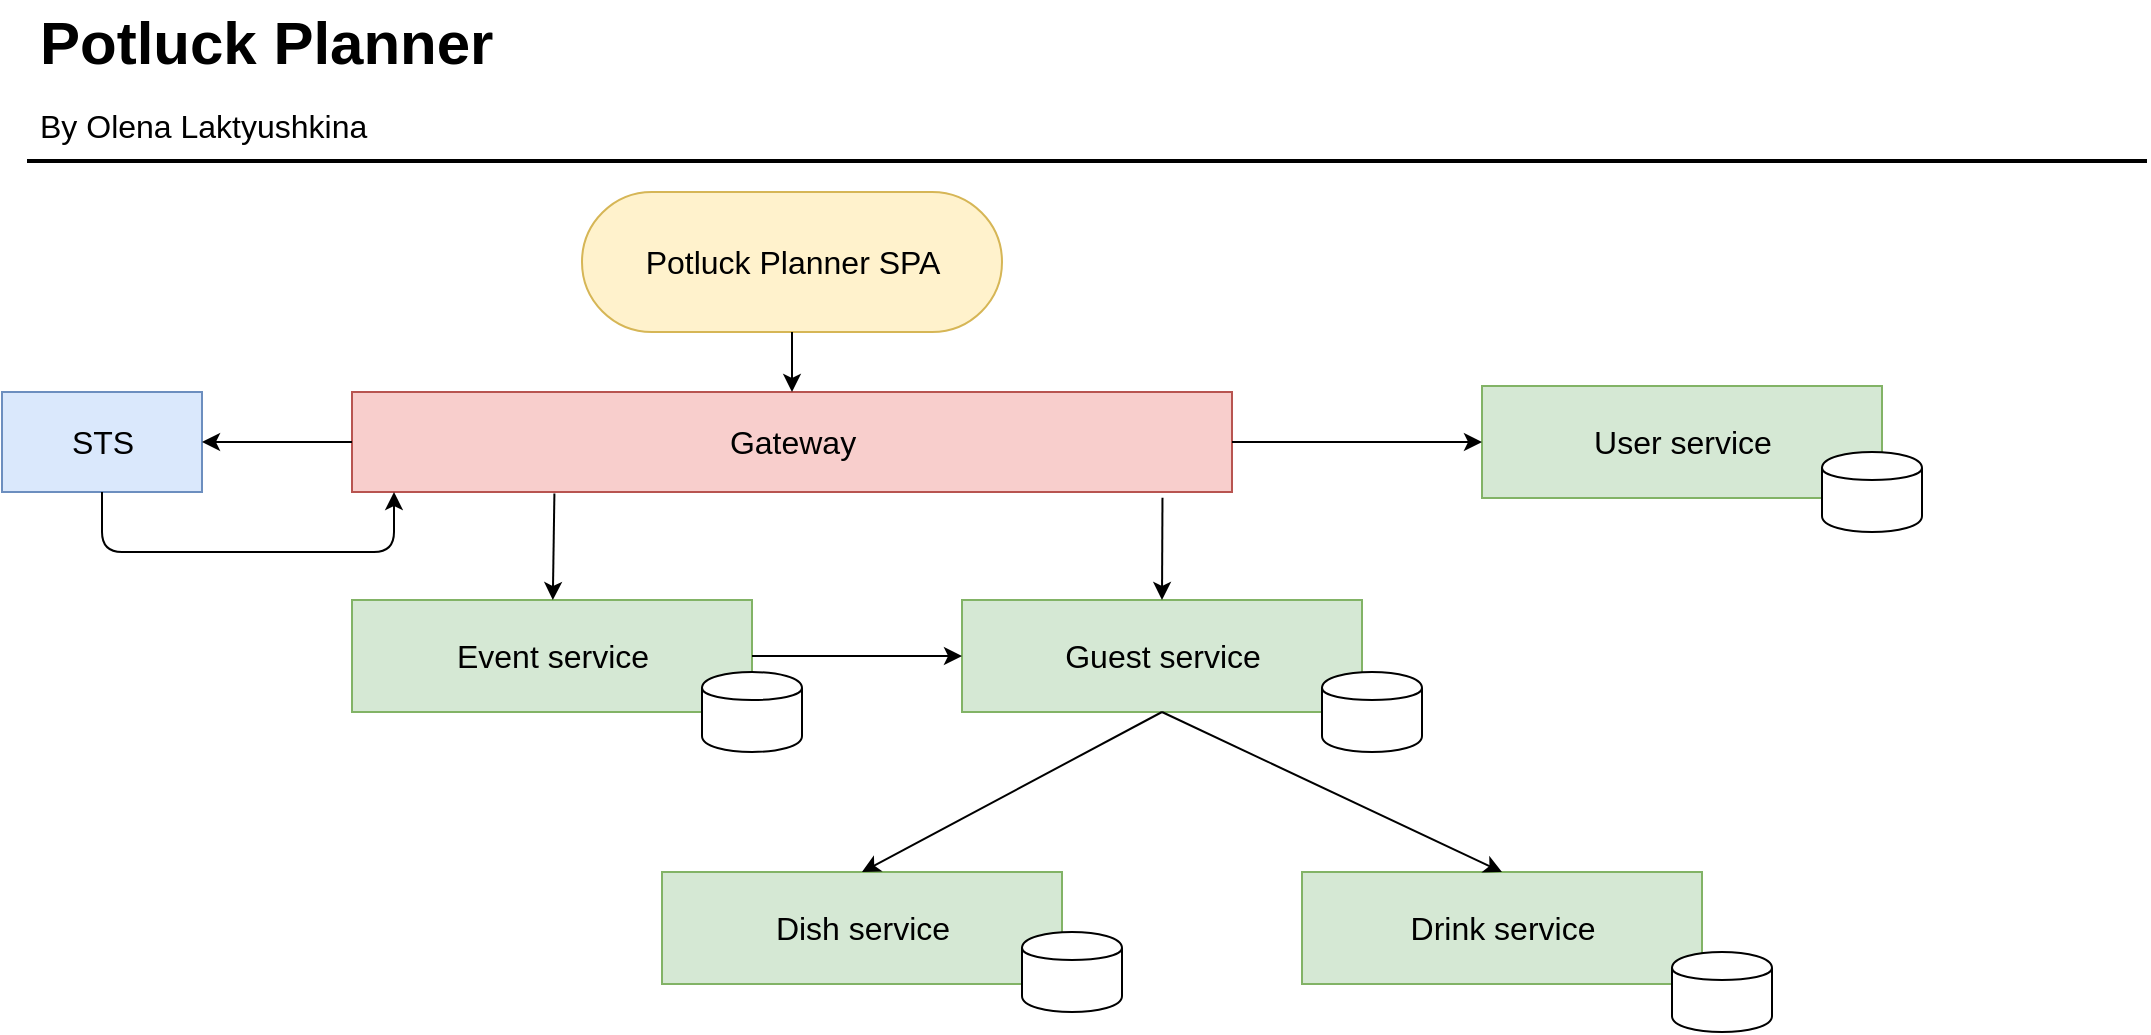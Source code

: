 <mxfile version="14.9.3" type="device"><diagram id="Ht1M8jgEwFfnCIfOTk4-" name="Page-1"><mxGraphModel dx="1630" dy="869" grid="1" gridSize="10" guides="1" tooltips="1" connect="1" arrows="1" fold="1" page="1" pageScale="1" pageWidth="1169" pageHeight="827" math="0" shadow="0"><root><mxCell id="0"/><mxCell id="1" parent="0"/><mxCell id="-QjtrjUzRDEMRZ5MF8oH-47" value="Potluck Planner" style="text;html=1;resizable=0;points=[];autosize=1;align=left;verticalAlign=top;spacingTop=-4;fontSize=30;fontStyle=1" parent="1" vertex="1"><mxGeometry x="56.5" y="64.5" width="240" height="40" as="geometry"/></mxCell><mxCell id="-QjtrjUzRDEMRZ5MF8oH-48" value="By Olena Laktyushkina" style="text;html=1;resizable=0;points=[];autosize=1;align=left;verticalAlign=top;spacingTop=-4;fontSize=16;" parent="1" vertex="1"><mxGeometry x="56.5" y="114.5" width="180" height="20" as="geometry"/></mxCell><mxCell id="SCVMTBWpLvtzJIhz15lM-1" value="" style="line;strokeWidth=2;html=1;fontSize=14;" parent="1" vertex="1"><mxGeometry x="52.5" y="139.5" width="1060" height="10" as="geometry"/></mxCell><mxCell id="s5pymNV128bV8p2pJqcm-1" value="Event service" style="html=1;dashed=0;whitespace=wrap;fillColor=#d5e8d4;strokeColor=#82b366;fontSize=16;" vertex="1" parent="1"><mxGeometry x="215" y="364" width="200" height="56" as="geometry"/></mxCell><mxCell id="s5pymNV128bV8p2pJqcm-2" value="Gateway" style="html=1;dashed=0;whitespace=wrap;fontSize=16;fillColor=#f8cecc;strokeColor=#b85450;" vertex="1" parent="1"><mxGeometry x="215" y="260" width="440" height="50" as="geometry"/></mxCell><mxCell id="s5pymNV128bV8p2pJqcm-3" value="STS" style="html=1;dashed=0;whitespace=wrap;fontSize=16;fillColor=#dae8fc;strokeColor=#6c8ebf;" vertex="1" parent="1"><mxGeometry x="40" y="260" width="100" height="50" as="geometry"/></mxCell><mxCell id="s5pymNV128bV8p2pJqcm-4" value="Potluck Planner SPA" style="html=1;dashed=0;whitespace=wrap;shape=mxgraph.dfd.start;fontSize=16;fillColor=#fff2cc;strokeColor=#d6b656;" vertex="1" parent="1"><mxGeometry x="330" y="160" width="210" height="70" as="geometry"/></mxCell><mxCell id="s5pymNV128bV8p2pJqcm-5" value="User service" style="html=1;dashed=0;whitespace=wrap;fillColor=#d5e8d4;strokeColor=#82b366;fontSize=16;" vertex="1" parent="1"><mxGeometry x="780" y="257" width="200" height="56" as="geometry"/></mxCell><mxCell id="s5pymNV128bV8p2pJqcm-6" value="Guest service" style="html=1;dashed=0;whitespace=wrap;fillColor=#d5e8d4;strokeColor=#82b366;fontSize=16;" vertex="1" parent="1"><mxGeometry x="520" y="364" width="200" height="56" as="geometry"/></mxCell><mxCell id="s5pymNV128bV8p2pJqcm-7" value="Drink service" style="html=1;dashed=0;whitespace=wrap;fillColor=#d5e8d4;strokeColor=#82b366;fontSize=16;" vertex="1" parent="1"><mxGeometry x="690" y="500" width="200" height="56" as="geometry"/></mxCell><mxCell id="s5pymNV128bV8p2pJqcm-8" value="Dish service" style="html=1;dashed=0;whitespace=wrap;fillColor=#d5e8d4;strokeColor=#82b366;fontSize=16;" vertex="1" parent="1"><mxGeometry x="370" y="500" width="200" height="56" as="geometry"/></mxCell><mxCell id="s5pymNV128bV8p2pJqcm-9" value="" style="endArrow=classic;html=1;fontSize=16;exitX=0.5;exitY=0.5;exitDx=0;exitDy=35;exitPerimeter=0;entryX=0.5;entryY=0;entryDx=0;entryDy=0;" edge="1" parent="1" source="s5pymNV128bV8p2pJqcm-4" target="s5pymNV128bV8p2pJqcm-2"><mxGeometry width="50" height="50" relative="1" as="geometry"><mxPoint x="620" y="420" as="sourcePoint"/><mxPoint x="670" y="370" as="targetPoint"/></mxGeometry></mxCell><mxCell id="s5pymNV128bV8p2pJqcm-10" value="" style="endArrow=classic;html=1;fontSize=16;exitX=0;exitY=0.5;exitDx=0;exitDy=0;entryX=1;entryY=0.5;entryDx=0;entryDy=0;" edge="1" parent="1" source="s5pymNV128bV8p2pJqcm-2" target="s5pymNV128bV8p2pJqcm-3"><mxGeometry width="50" height="50" relative="1" as="geometry"><mxPoint x="130" y="510" as="sourcePoint"/><mxPoint x="150" y="285" as="targetPoint"/></mxGeometry></mxCell><mxCell id="s5pymNV128bV8p2pJqcm-11" value="" style="endArrow=classic;html=1;fontSize=16;exitX=0.5;exitY=1;exitDx=0;exitDy=0;" edge="1" parent="1" source="s5pymNV128bV8p2pJqcm-3"><mxGeometry width="50" height="50" relative="1" as="geometry"><mxPoint x="130" y="700" as="sourcePoint"/><mxPoint x="236" y="310" as="targetPoint"/><Array as="points"><mxPoint x="90" y="340"/><mxPoint x="236" y="340"/></Array></mxGeometry></mxCell><mxCell id="s5pymNV128bV8p2pJqcm-12" value="" style="endArrow=classic;html=1;fontSize=16;exitX=0.23;exitY=1.014;exitDx=0;exitDy=0;exitPerimeter=0;" edge="1" parent="1" source="s5pymNV128bV8p2pJqcm-2" target="s5pymNV128bV8p2pJqcm-1"><mxGeometry width="50" height="50" relative="1" as="geometry"><mxPoint x="620" y="420" as="sourcePoint"/><mxPoint x="670" y="370" as="targetPoint"/></mxGeometry></mxCell><mxCell id="s5pymNV128bV8p2pJqcm-13" value="" style="endArrow=classic;html=1;fontSize=16;entryX=0.5;entryY=0;entryDx=0;entryDy=0;exitX=0.921;exitY=1.058;exitDx=0;exitDy=0;exitPerimeter=0;" edge="1" parent="1" source="s5pymNV128bV8p2pJqcm-2" target="s5pymNV128bV8p2pJqcm-6"><mxGeometry width="50" height="50" relative="1" as="geometry"><mxPoint x="620" y="315" as="sourcePoint"/><mxPoint x="670" y="690" as="targetPoint"/></mxGeometry></mxCell><mxCell id="s5pymNV128bV8p2pJqcm-14" value="" style="endArrow=classic;html=1;fontSize=16;exitX=1;exitY=0.5;exitDx=0;exitDy=0;entryX=0;entryY=0.5;entryDx=0;entryDy=0;" edge="1" parent="1" source="s5pymNV128bV8p2pJqcm-1" target="s5pymNV128bV8p2pJqcm-6"><mxGeometry width="50" height="50" relative="1" as="geometry"><mxPoint x="210" y="710" as="sourcePoint"/><mxPoint x="260" y="660" as="targetPoint"/></mxGeometry></mxCell><mxCell id="s5pymNV128bV8p2pJqcm-15" value="" style="endArrow=classic;html=1;fontSize=16;exitX=0.5;exitY=1;exitDx=0;exitDy=0;entryX=0.5;entryY=0;entryDx=0;entryDy=0;" edge="1" parent="1" source="s5pymNV128bV8p2pJqcm-6" target="s5pymNV128bV8p2pJqcm-7"><mxGeometry width="50" height="50" relative="1" as="geometry"><mxPoint x="620" y="420" as="sourcePoint"/><mxPoint x="780" y="450" as="targetPoint"/></mxGeometry></mxCell><mxCell id="s5pymNV128bV8p2pJqcm-16" value="" style="endArrow=classic;html=1;fontSize=16;entryX=0.5;entryY=0;entryDx=0;entryDy=0;exitX=0.5;exitY=1;exitDx=0;exitDy=0;" edge="1" parent="1" source="s5pymNV128bV8p2pJqcm-6" target="s5pymNV128bV8p2pJqcm-8"><mxGeometry width="50" height="50" relative="1" as="geometry"><mxPoint x="630" y="430" as="sourcePoint"/><mxPoint x="680" y="380" as="targetPoint"/></mxGeometry></mxCell><mxCell id="s5pymNV128bV8p2pJqcm-17" value="" style="shape=cylinder;whiteSpace=wrap;html=1;boundedLbl=1;backgroundOutline=1;fontSize=16;" vertex="1" parent="1"><mxGeometry x="950" y="290" width="50" height="40" as="geometry"/></mxCell><mxCell id="s5pymNV128bV8p2pJqcm-18" value="" style="shape=cylinder;whiteSpace=wrap;html=1;boundedLbl=1;backgroundOutline=1;fontSize=16;" vertex="1" parent="1"><mxGeometry x="700" y="400" width="50" height="40" as="geometry"/></mxCell><mxCell id="s5pymNV128bV8p2pJqcm-19" value="" style="shape=cylinder;whiteSpace=wrap;html=1;boundedLbl=1;backgroundOutline=1;fontSize=16;" vertex="1" parent="1"><mxGeometry x="875" y="540" width="50" height="40" as="geometry"/></mxCell><mxCell id="s5pymNV128bV8p2pJqcm-20" value="" style="shape=cylinder;whiteSpace=wrap;html=1;boundedLbl=1;backgroundOutline=1;fontSize=16;" vertex="1" parent="1"><mxGeometry x="550" y="530" width="50" height="40" as="geometry"/></mxCell><mxCell id="s5pymNV128bV8p2pJqcm-21" value="" style="shape=cylinder;whiteSpace=wrap;html=1;boundedLbl=1;backgroundOutline=1;fontSize=16;" vertex="1" parent="1"><mxGeometry x="390" y="400" width="50" height="40" as="geometry"/></mxCell><mxCell id="s5pymNV128bV8p2pJqcm-22" value="" style="endArrow=classic;html=1;fontSize=16;entryX=0;entryY=0.5;entryDx=0;entryDy=0;exitX=1;exitY=0.5;exitDx=0;exitDy=0;" edge="1" parent="1" source="s5pymNV128bV8p2pJqcm-2" target="s5pymNV128bV8p2pJqcm-5"><mxGeometry width="50" height="50" relative="1" as="geometry"><mxPoint x="630.24" y="322.9" as="sourcePoint"/><mxPoint x="630" y="374" as="targetPoint"/></mxGeometry></mxCell></root></mxGraphModel></diagram></mxfile>